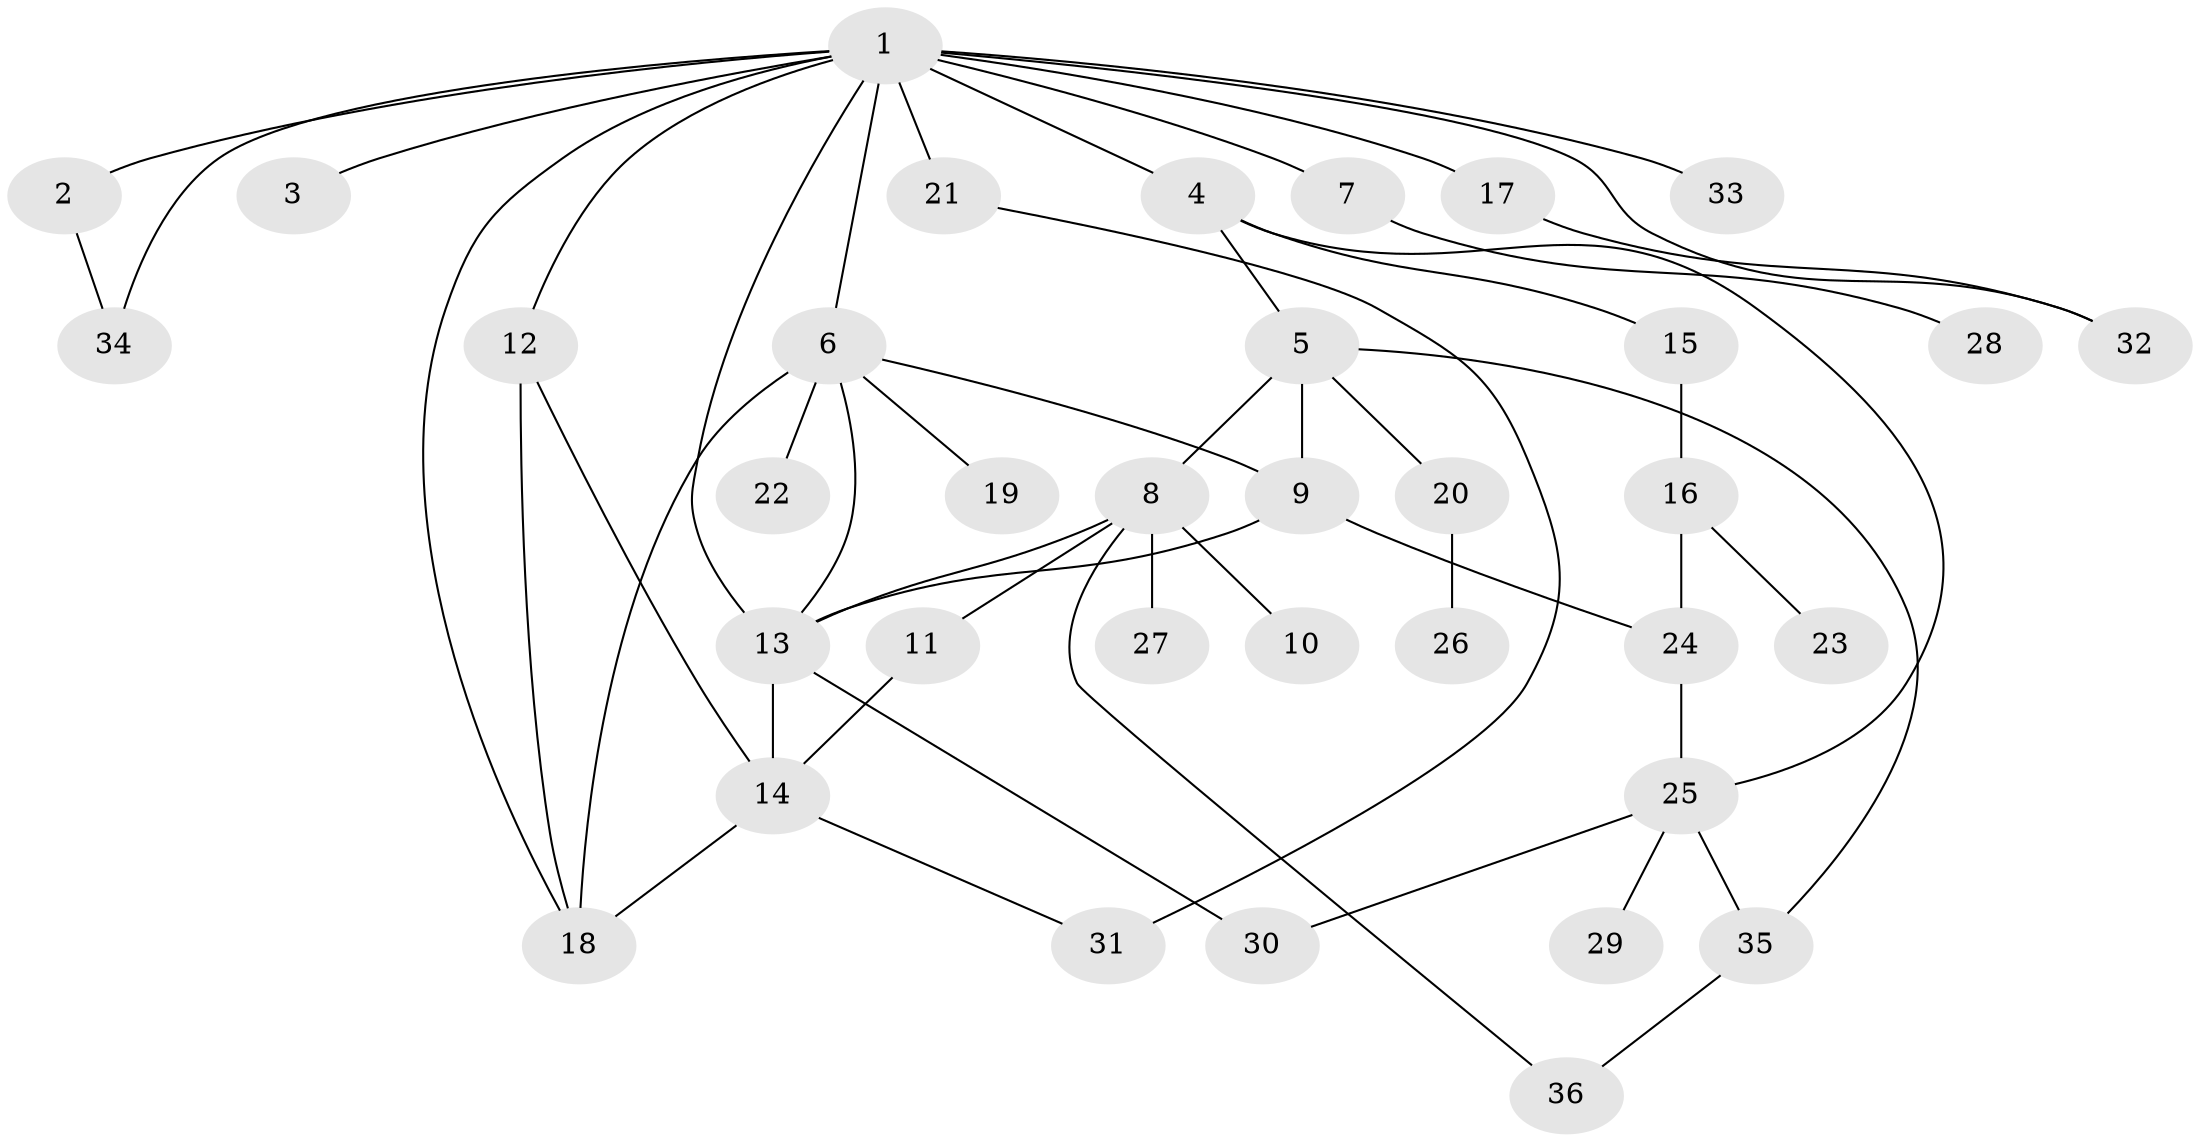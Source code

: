 // original degree distribution, {6: 0.025210084033613446, 4: 0.08403361344537816, 9: 0.008403361344537815, 3: 0.20168067226890757, 2: 0.3025210084033613, 5: 0.05042016806722689, 1: 0.3277310924369748}
// Generated by graph-tools (version 1.1) at 2025/49/03/04/25 22:49:14]
// undirected, 36 vertices, 52 edges
graph export_dot {
  node [color=gray90,style=filled];
  1;
  2;
  3;
  4;
  5;
  6;
  7;
  8;
  9;
  10;
  11;
  12;
  13;
  14;
  15;
  16;
  17;
  18;
  19;
  20;
  21;
  22;
  23;
  24;
  25;
  26;
  27;
  28;
  29;
  30;
  31;
  32;
  33;
  34;
  35;
  36;
  1 -- 2 [weight=1.0];
  1 -- 3 [weight=1.0];
  1 -- 4 [weight=1.0];
  1 -- 6 [weight=1.0];
  1 -- 7 [weight=1.0];
  1 -- 12 [weight=2.0];
  1 -- 13 [weight=1.0];
  1 -- 17 [weight=2.0];
  1 -- 18 [weight=1.0];
  1 -- 21 [weight=2.0];
  1 -- 32 [weight=1.0];
  1 -- 33 [weight=1.0];
  1 -- 34 [weight=1.0];
  2 -- 34 [weight=1.0];
  4 -- 5 [weight=1.0];
  4 -- 15 [weight=1.0];
  4 -- 25 [weight=1.0];
  5 -- 8 [weight=1.0];
  5 -- 9 [weight=1.0];
  5 -- 20 [weight=1.0];
  5 -- 35 [weight=1.0];
  6 -- 9 [weight=1.0];
  6 -- 13 [weight=1.0];
  6 -- 18 [weight=2.0];
  6 -- 19 [weight=1.0];
  6 -- 22 [weight=1.0];
  7 -- 28 [weight=1.0];
  8 -- 10 [weight=1.0];
  8 -- 11 [weight=1.0];
  8 -- 13 [weight=1.0];
  8 -- 27 [weight=4.0];
  8 -- 36 [weight=1.0];
  9 -- 13 [weight=1.0];
  9 -- 24 [weight=1.0];
  11 -- 14 [weight=1.0];
  12 -- 14 [weight=1.0];
  12 -- 18 [weight=1.0];
  13 -- 14 [weight=1.0];
  13 -- 30 [weight=1.0];
  14 -- 18 [weight=1.0];
  14 -- 31 [weight=1.0];
  15 -- 16 [weight=1.0];
  16 -- 23 [weight=1.0];
  16 -- 24 [weight=1.0];
  17 -- 32 [weight=1.0];
  20 -- 26 [weight=1.0];
  21 -- 31 [weight=1.0];
  24 -- 25 [weight=2.0];
  25 -- 29 [weight=1.0];
  25 -- 30 [weight=1.0];
  25 -- 35 [weight=1.0];
  35 -- 36 [weight=1.0];
}
